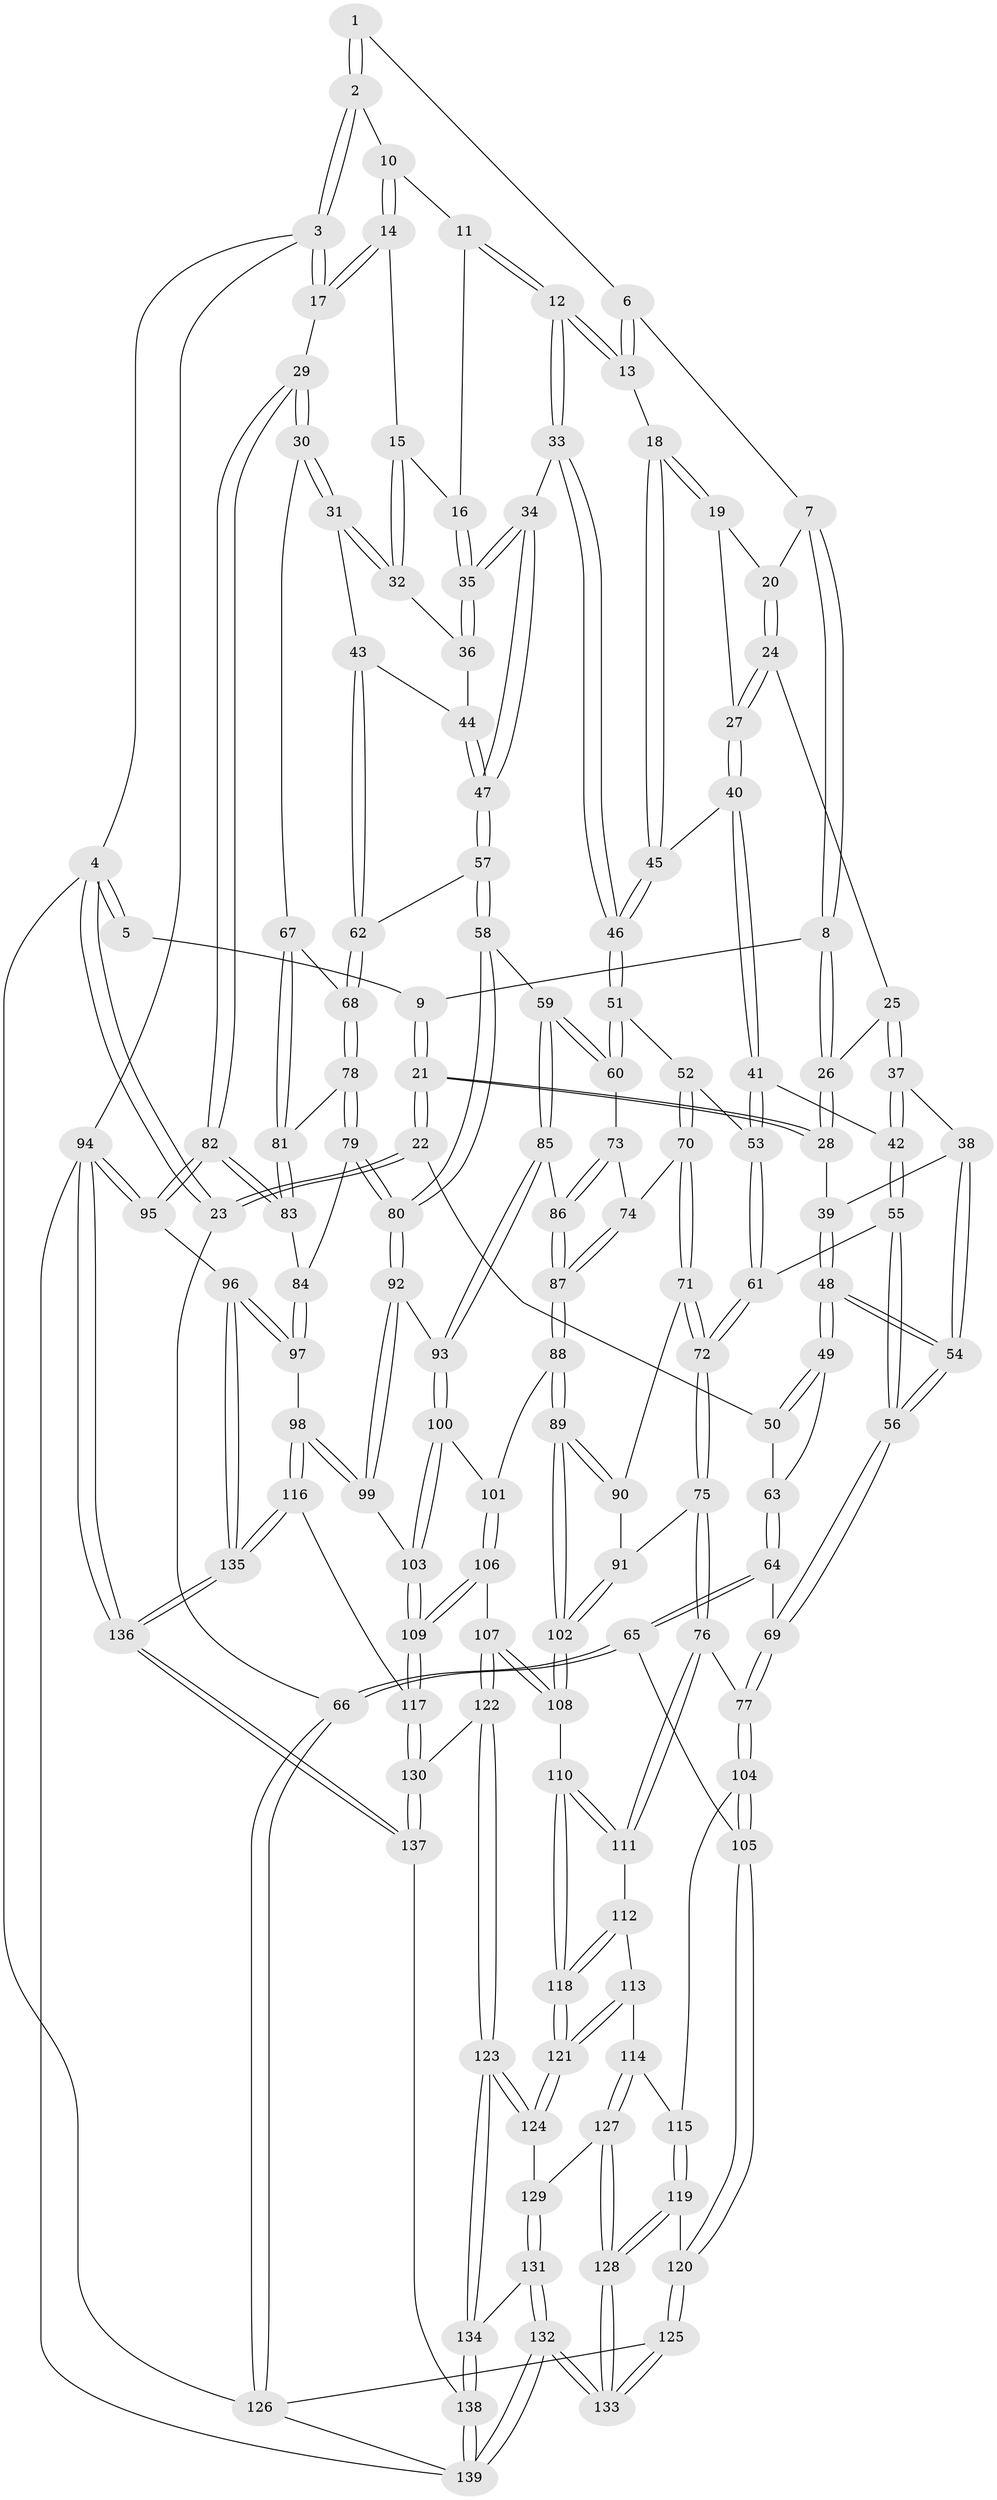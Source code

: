 // coarse degree distribution, {4: 0.39285714285714285, 3: 0.44642857142857145, 6: 0.03571428571428571, 2: 0.07142857142857142, 5: 0.05357142857142857}
// Generated by graph-tools (version 1.1) at 2025/54/03/04/25 22:54:22]
// undirected, 139 vertices, 344 edges
graph export_dot {
  node [color=gray90,style=filled];
  1 [pos="+0.5691048419435873+0"];
  2 [pos="+1+0"];
  3 [pos="+1+0"];
  4 [pos="+0+0"];
  5 [pos="+0.1556741479022104+0"];
  6 [pos="+0.5685858554560034+0"];
  7 [pos="+0.37589594124578984+0.0799561616072601"];
  8 [pos="+0.22926739946274768+0.06262561236583447"];
  9 [pos="+0.19260770344699077+0.02146761148649294"];
  10 [pos="+0.9263216398579753+0"];
  11 [pos="+0.8792453432416124+0"];
  12 [pos="+0.6581614550965189+0.17209816402509748"];
  13 [pos="+0.6271325070109465+0.14389582535456838"];
  14 [pos="+0.9330036836636355+0.12231712184752726"];
  15 [pos="+0.8727824412254996+0.16498565244773583"];
  16 [pos="+0.8605656633681293+0.1612641799735969"];
  17 [pos="+1+0.2163921412693763"];
  18 [pos="+0.62405317990086+0.1448293009983148"];
  19 [pos="+0.449001797360543+0.1386441488751218"];
  20 [pos="+0.3915511650934589+0.10792124133541971"];
  21 [pos="+0+0.21778230104975405"];
  22 [pos="+0+0.21939045285517267"];
  23 [pos="+0+0.22615085754168796"];
  24 [pos="+0.356511817546499+0.19676436755488727"];
  25 [pos="+0.2787552282577854+0.19897301389687172"];
  26 [pos="+0.2433582614841253+0.16228631591911588"];
  27 [pos="+0.4064305074945767+0.250747064195738"];
  28 [pos="+0.14669542827180432+0.2573178054583388"];
  29 [pos="+1+0.2799705703002512"];
  30 [pos="+1+0.28592854751654223"];
  31 [pos="+1+0.28255986576577297"];
  32 [pos="+0.957975970858776+0.23036254468537326"];
  33 [pos="+0.6792178017058796+0.20448735260784007"];
  34 [pos="+0.68508818226673+0.20898625548588917"];
  35 [pos="+0.7487602091262098+0.20249801319535954"];
  36 [pos="+0.8374324132281112+0.25273004470954785"];
  37 [pos="+0.2849392137059898+0.29672300809640195"];
  38 [pos="+0.24276966010702578+0.3121442919281777"];
  39 [pos="+0.1479496879636477+0.25893136486097085"];
  40 [pos="+0.41832580580282364+0.281317786109794"];
  41 [pos="+0.39256327417627357+0.31271165517214894"];
  42 [pos="+0.31091489828196783+0.3101628643869334"];
  43 [pos="+0.9458361669172326+0.31828082215999537"];
  44 [pos="+0.8757907885736648+0.289890606034948"];
  45 [pos="+0.441253463165108+0.2789424861263789"];
  46 [pos="+0.5416799667600504+0.3588992770978954"];
  47 [pos="+0.7352494506725484+0.35643674695871075"];
  48 [pos="+0.15506416393484823+0.39637075026270635"];
  49 [pos="+0.14835317979250864+0.39375627743245867"];
  50 [pos="+0.06797161422320509+0.34994974818290936"];
  51 [pos="+0.5359958496640624+0.4142038256001614"];
  52 [pos="+0.45837393298994356+0.43150626551240884"];
  53 [pos="+0.4071205704317421+0.4057324993593134"];
  54 [pos="+0.19145277121511958+0.4363892497985603"];
  55 [pos="+0.29389434534047304+0.41936319594680543"];
  56 [pos="+0.19319766842877018+0.44276876998054254"];
  57 [pos="+0.7418483089210137+0.38541068883426144"];
  58 [pos="+0.6495447395979905+0.4896460418774018"];
  59 [pos="+0.6425193681429375+0.4926328732188191"];
  60 [pos="+0.5847748077099482+0.4570669017329392"];
  61 [pos="+0.3547066455448222+0.4410653119609811"];
  62 [pos="+0.8252999274341155+0.41905431917859365"];
  63 [pos="+0.06365027882566207+0.41605403404833147"];
  64 [pos="+0.002436733491828449+0.5568712965989308"];
  65 [pos="+0+0.5834140684622254"];
  66 [pos="+0+0.5856783573629998"];
  67 [pos="+0.9498277838676142+0.4243579171553274"];
  68 [pos="+0.8262697078776993+0.42056995090218835"];
  69 [pos="+0.17430268359195628+0.5115206223929026"];
  70 [pos="+0.4507979244542778+0.5217149646516066"];
  71 [pos="+0.45003568347793504+0.5228216478401844"];
  72 [pos="+0.3406738370707617+0.5745402928830027"];
  73 [pos="+0.4935605396934707+0.5191928767980132"];
  74 [pos="+0.4682395451385438+0.5223667342828213"];
  75 [pos="+0.3105207513992901+0.618403474179012"];
  76 [pos="+0.3079939049206698+0.620095900851097"];
  77 [pos="+0.290713014779133+0.621344821883907"];
  78 [pos="+0.8354205772025909+0.43972360355742435"];
  79 [pos="+0.8226014458205342+0.5739252645617389"];
  80 [pos="+0.7936683405207237+0.5945384758831457"];
  81 [pos="+0.927903201005623+0.4916778523749626"];
  82 [pos="+1+0.5161150062780835"];
  83 [pos="+0.9586982294413889+0.5209772753744638"];
  84 [pos="+0.8968346530181901+0.585813895098376"];
  85 [pos="+0.608830210395912+0.5731518422006404"];
  86 [pos="+0.603896076282407+0.5817328725924744"];
  87 [pos="+0.5929677492532464+0.6068768718922364"];
  88 [pos="+0.5909346952797467+0.6125322429825298"];
  89 [pos="+0.5634027299827694+0.6332353079587217"];
  90 [pos="+0.47364688075175077+0.5648932049724468"];
  91 [pos="+0.4287741559780793+0.6317327185748005"];
  92 [pos="+0.7869494985071395+0.6198722320002706"];
  93 [pos="+0.7601465226186873+0.6345231792724476"];
  94 [pos="+1+1"];
  95 [pos="+1+0.7750635386541134"];
  96 [pos="+1+0.7931002307216394"];
  97 [pos="+0.9824618581573773+0.7711103506138006"];
  98 [pos="+0.8720450925534956+0.756122503249985"];
  99 [pos="+0.8429659952428642+0.7240553855779136"];
  100 [pos="+0.7146313566319242+0.6739725465007805"];
  101 [pos="+0.6260505968700691+0.6413068797031687"];
  102 [pos="+0.5360183129194726+0.6676879650172832"];
  103 [pos="+0.7172978906715889+0.7125937955925635"];
  104 [pos="+0.2594972272851486+0.6626704409674061"];
  105 [pos="+0.16132499396608022+0.7448686401972279"];
  106 [pos="+0.6753050285775878+0.8001895410402143"];
  107 [pos="+0.5760346603569221+0.7984089608759222"];
  108 [pos="+0.5232463770387746+0.7451603275587027"];
  109 [pos="+0.6816331692068056+0.8019591069065699"];
  110 [pos="+0.5080960190815502+0.75056424016962"];
  111 [pos="+0.3757299180037994+0.7233415317526091"];
  112 [pos="+0.3681862965178231+0.7684236880875054"];
  113 [pos="+0.3594271061257763+0.7938733202946248"];
  114 [pos="+0.34454231273593755+0.807155007332406"];
  115 [pos="+0.2990187971107219+0.7972055666867535"];
  116 [pos="+0.7271822602842569+0.8416906339246968"];
  117 [pos="+0.7215810498900949+0.8399655426851441"];
  118 [pos="+0.45876337486097535+0.81001872104959"];
  119 [pos="+0.19835347772293566+0.863409077080145"];
  120 [pos="+0.16014831496743304+0.7599584753943417"];
  121 [pos="+0.43852116676915687+0.8451748914190164"];
  122 [pos="+0.5417076424086076+0.9178624810577316"];
  123 [pos="+0.5003455683621308+0.9463805669630435"];
  124 [pos="+0.43753631123832654+0.8632580642841358"];
  125 [pos="+0+0.8643944582838928"];
  126 [pos="+0+0.8136329827174527"];
  127 [pos="+0.34166246871943684+0.8520270796070019"];
  128 [pos="+0.1990959417985752+0.8787152948053899"];
  129 [pos="+0.36197179477285774+0.8853406037884751"];
  130 [pos="+0.6327108655577371+0.9417745131619475"];
  131 [pos="+0.34954101218870814+0.9247196659351087"];
  132 [pos="+0.1898019076398835+1"];
  133 [pos="+0.17806084594788602+0.9967517479431603"];
  134 [pos="+0.4816786407064713+0.9928242794355577"];
  135 [pos="+0.8328707488654551+1"];
  136 [pos="+0.7871384157572984+1"];
  137 [pos="+0.7756164480624124+1"];
  138 [pos="+0.46892530759107387+1"];
  139 [pos="+0.20595764551086349+1"];
  1 -- 2;
  1 -- 2;
  1 -- 6;
  2 -- 3;
  2 -- 3;
  2 -- 10;
  3 -- 4;
  3 -- 17;
  3 -- 17;
  3 -- 94;
  4 -- 5;
  4 -- 5;
  4 -- 23;
  4 -- 23;
  4 -- 126;
  5 -- 9;
  6 -- 7;
  6 -- 13;
  6 -- 13;
  7 -- 8;
  7 -- 8;
  7 -- 20;
  8 -- 9;
  8 -- 26;
  8 -- 26;
  9 -- 21;
  9 -- 21;
  10 -- 11;
  10 -- 14;
  10 -- 14;
  11 -- 12;
  11 -- 12;
  11 -- 16;
  12 -- 13;
  12 -- 13;
  12 -- 33;
  12 -- 33;
  13 -- 18;
  14 -- 15;
  14 -- 17;
  14 -- 17;
  15 -- 16;
  15 -- 32;
  15 -- 32;
  16 -- 35;
  16 -- 35;
  17 -- 29;
  18 -- 19;
  18 -- 19;
  18 -- 45;
  18 -- 45;
  19 -- 20;
  19 -- 27;
  20 -- 24;
  20 -- 24;
  21 -- 22;
  21 -- 22;
  21 -- 28;
  21 -- 28;
  22 -- 23;
  22 -- 23;
  22 -- 50;
  23 -- 66;
  24 -- 25;
  24 -- 27;
  24 -- 27;
  25 -- 26;
  25 -- 37;
  25 -- 37;
  26 -- 28;
  26 -- 28;
  27 -- 40;
  27 -- 40;
  28 -- 39;
  29 -- 30;
  29 -- 30;
  29 -- 82;
  29 -- 82;
  30 -- 31;
  30 -- 31;
  30 -- 67;
  31 -- 32;
  31 -- 32;
  31 -- 43;
  32 -- 36;
  33 -- 34;
  33 -- 46;
  33 -- 46;
  34 -- 35;
  34 -- 35;
  34 -- 47;
  34 -- 47;
  35 -- 36;
  35 -- 36;
  36 -- 44;
  37 -- 38;
  37 -- 42;
  37 -- 42;
  38 -- 39;
  38 -- 54;
  38 -- 54;
  39 -- 48;
  39 -- 48;
  40 -- 41;
  40 -- 41;
  40 -- 45;
  41 -- 42;
  41 -- 53;
  41 -- 53;
  42 -- 55;
  42 -- 55;
  43 -- 44;
  43 -- 62;
  43 -- 62;
  44 -- 47;
  44 -- 47;
  45 -- 46;
  45 -- 46;
  46 -- 51;
  46 -- 51;
  47 -- 57;
  47 -- 57;
  48 -- 49;
  48 -- 49;
  48 -- 54;
  48 -- 54;
  49 -- 50;
  49 -- 50;
  49 -- 63;
  50 -- 63;
  51 -- 52;
  51 -- 60;
  51 -- 60;
  52 -- 53;
  52 -- 70;
  52 -- 70;
  53 -- 61;
  53 -- 61;
  54 -- 56;
  54 -- 56;
  55 -- 56;
  55 -- 56;
  55 -- 61;
  56 -- 69;
  56 -- 69;
  57 -- 58;
  57 -- 58;
  57 -- 62;
  58 -- 59;
  58 -- 80;
  58 -- 80;
  59 -- 60;
  59 -- 60;
  59 -- 85;
  59 -- 85;
  60 -- 73;
  61 -- 72;
  61 -- 72;
  62 -- 68;
  62 -- 68;
  63 -- 64;
  63 -- 64;
  64 -- 65;
  64 -- 65;
  64 -- 69;
  65 -- 66;
  65 -- 66;
  65 -- 105;
  66 -- 126;
  66 -- 126;
  67 -- 68;
  67 -- 81;
  67 -- 81;
  68 -- 78;
  68 -- 78;
  69 -- 77;
  69 -- 77;
  70 -- 71;
  70 -- 71;
  70 -- 74;
  71 -- 72;
  71 -- 72;
  71 -- 90;
  72 -- 75;
  72 -- 75;
  73 -- 74;
  73 -- 86;
  73 -- 86;
  74 -- 87;
  74 -- 87;
  75 -- 76;
  75 -- 76;
  75 -- 91;
  76 -- 77;
  76 -- 111;
  76 -- 111;
  77 -- 104;
  77 -- 104;
  78 -- 79;
  78 -- 79;
  78 -- 81;
  79 -- 80;
  79 -- 80;
  79 -- 84;
  80 -- 92;
  80 -- 92;
  81 -- 83;
  81 -- 83;
  82 -- 83;
  82 -- 83;
  82 -- 95;
  82 -- 95;
  83 -- 84;
  84 -- 97;
  84 -- 97;
  85 -- 86;
  85 -- 93;
  85 -- 93;
  86 -- 87;
  86 -- 87;
  87 -- 88;
  87 -- 88;
  88 -- 89;
  88 -- 89;
  88 -- 101;
  89 -- 90;
  89 -- 90;
  89 -- 102;
  89 -- 102;
  90 -- 91;
  91 -- 102;
  91 -- 102;
  92 -- 93;
  92 -- 99;
  92 -- 99;
  93 -- 100;
  93 -- 100;
  94 -- 95;
  94 -- 95;
  94 -- 136;
  94 -- 136;
  94 -- 139;
  95 -- 96;
  96 -- 97;
  96 -- 97;
  96 -- 135;
  96 -- 135;
  97 -- 98;
  98 -- 99;
  98 -- 99;
  98 -- 116;
  98 -- 116;
  99 -- 103;
  100 -- 101;
  100 -- 103;
  100 -- 103;
  101 -- 106;
  101 -- 106;
  102 -- 108;
  102 -- 108;
  103 -- 109;
  103 -- 109;
  104 -- 105;
  104 -- 105;
  104 -- 115;
  105 -- 120;
  105 -- 120;
  106 -- 107;
  106 -- 109;
  106 -- 109;
  107 -- 108;
  107 -- 108;
  107 -- 122;
  107 -- 122;
  108 -- 110;
  109 -- 117;
  109 -- 117;
  110 -- 111;
  110 -- 111;
  110 -- 118;
  110 -- 118;
  111 -- 112;
  112 -- 113;
  112 -- 118;
  112 -- 118;
  113 -- 114;
  113 -- 121;
  113 -- 121;
  114 -- 115;
  114 -- 127;
  114 -- 127;
  115 -- 119;
  115 -- 119;
  116 -- 117;
  116 -- 135;
  116 -- 135;
  117 -- 130;
  117 -- 130;
  118 -- 121;
  118 -- 121;
  119 -- 120;
  119 -- 128;
  119 -- 128;
  120 -- 125;
  120 -- 125;
  121 -- 124;
  121 -- 124;
  122 -- 123;
  122 -- 123;
  122 -- 130;
  123 -- 124;
  123 -- 124;
  123 -- 134;
  123 -- 134;
  124 -- 129;
  125 -- 126;
  125 -- 133;
  125 -- 133;
  126 -- 139;
  127 -- 128;
  127 -- 128;
  127 -- 129;
  128 -- 133;
  128 -- 133;
  129 -- 131;
  129 -- 131;
  130 -- 137;
  130 -- 137;
  131 -- 132;
  131 -- 132;
  131 -- 134;
  132 -- 133;
  132 -- 133;
  132 -- 139;
  132 -- 139;
  134 -- 138;
  134 -- 138;
  135 -- 136;
  135 -- 136;
  136 -- 137;
  136 -- 137;
  137 -- 138;
  138 -- 139;
  138 -- 139;
}
